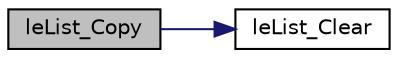 digraph "leList_Copy"
{
 // LATEX_PDF_SIZE
  edge [fontname="Helvetica",fontsize="10",labelfontname="Helvetica",labelfontsize="10"];
  node [fontname="Helvetica",fontsize="10",shape=record];
  rankdir="LR";
  Node1 [label="leList_Copy",height=0.2,width=0.4,color="black", fillcolor="grey75", style="filled", fontcolor="black",tooltip=" "];
  Node1 -> Node2 [color="midnightblue",fontsize="10",style="solid",fontname="Helvetica"];
  Node2 [label="leList_Clear",height=0.2,width=0.4,color="black", fillcolor="white", style="filled",URL="$legato__list_8c.html#a11cfedec02601afe9ae48ecba8820b81",tooltip=" "];
}
